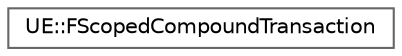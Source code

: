 digraph "Graphical Class Hierarchy"
{
 // INTERACTIVE_SVG=YES
 // LATEX_PDF_SIZE
  bgcolor="transparent";
  edge [fontname=Helvetica,fontsize=10,labelfontname=Helvetica,labelfontsize=10];
  node [fontname=Helvetica,fontsize=10,shape=box,height=0.2,width=0.4];
  rankdir="LR";
  Node0 [id="Node000000",label="UE::FScopedCompoundTransaction",height=0.2,width=0.4,color="grey40", fillcolor="white", style="filled",URL="$dc/dde/structUE_1_1FScopedCompoundTransaction.html",tooltip=" "];
}

